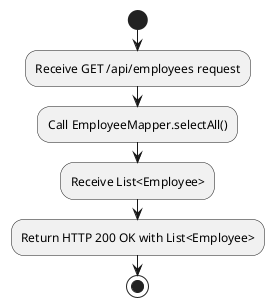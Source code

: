 @startuml
start
:Receive GET /api/employees request;
:Call EmployeeMapper.selectAll();
:Receive List<Employee>;
:Return HTTP 200 OK with List<Employee>;
stop
@enduml

